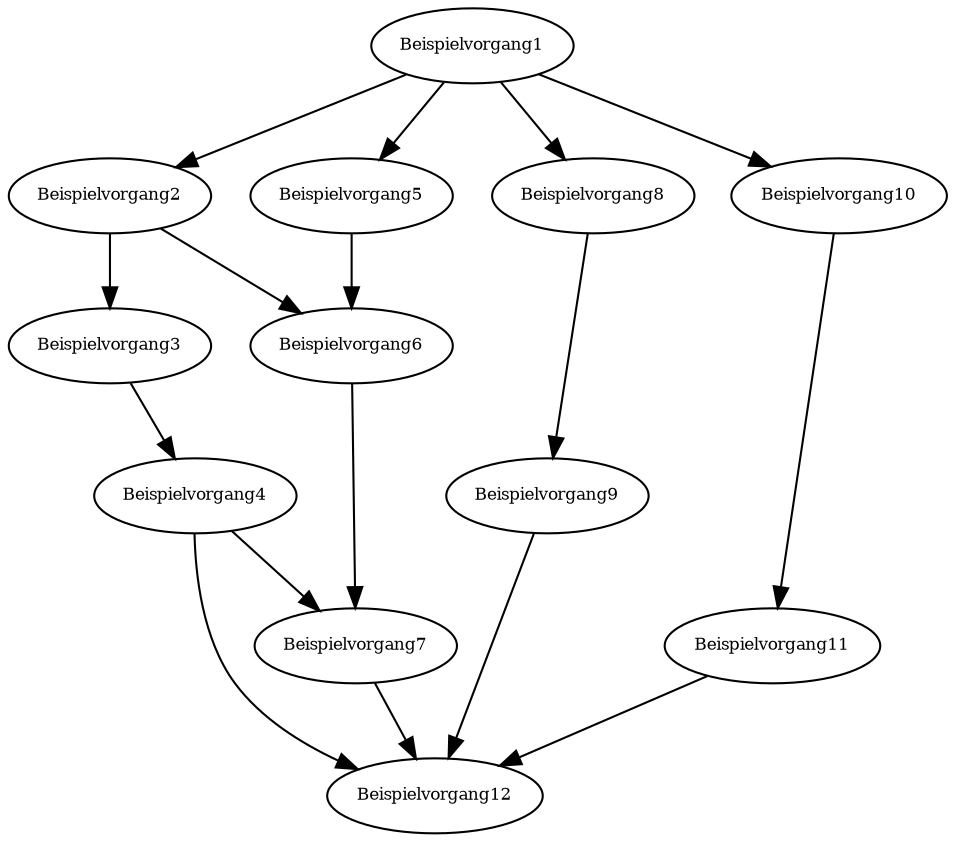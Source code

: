 digraph RGL__DirectedAdjacencyGraph {
    48031764 [
        fontsize = 8,
        label = Beispielvorgang1
    ]

    48031716 [
        fontsize = 8,
        label = Beispielvorgang2
    ]

    48089052 [
        fontsize = 8,
        label = Beispielvorgang5
    ]

    48234228 [
        fontsize = 8,
        label = Beispielvorgang8
    ]

    48249348 [
        fontsize = 8,
        label = Beispielvorgang10
    ]

    48301152 [
        fontsize = 8,
        label = Beispielvorgang3
    ]

    48318204 [
        fontsize = 8,
        label = Beispielvorgang6
    ]

    48356940 [
        fontsize = 8,
        label = Beispielvorgang4
    ]

    48415332 [
        fontsize = 8,
        label = Beispielvorgang7
    ]

    48513948 [
        fontsize = 8,
        label = Beispielvorgang12
    ]

    48637968 [
        fontsize = 8,
        label = Beispielvorgang9
    ]

    48690516 [
        fontsize = 8,
        label = Beispielvorgang11
    ]

    48031764 -> 48031716 [
        fontsize = 8
    ]

    48031764 -> 48089052 [
        fontsize = 8
    ]

    48031764 -> 48234228 [
        fontsize = 8
    ]

    48031764 -> 48249348 [
        fontsize = 8
    ]

    48031716 -> 48301152 [
        fontsize = 8
    ]

    48031716 -> 48318204 [
        fontsize = 8
    ]

    48089052 -> 48318204 [
        fontsize = 8
    ]

    48234228 -> 48637968 [
        fontsize = 8
    ]

    48249348 -> 48690516 [
        fontsize = 8
    ]

    48301152 -> 48356940 [
        fontsize = 8
    ]

    48318204 -> 48415332 [
        fontsize = 8
    ]

    48356940 -> 48415332 [
        fontsize = 8
    ]

    48356940 -> 48513948 [
        fontsize = 8
    ]

    48415332 -> 48513948 [
        fontsize = 8
    ]

    48637968 -> 48513948 [
        fontsize = 8
    ]

    48690516 -> 48513948 [
        fontsize = 8
    ]
}
